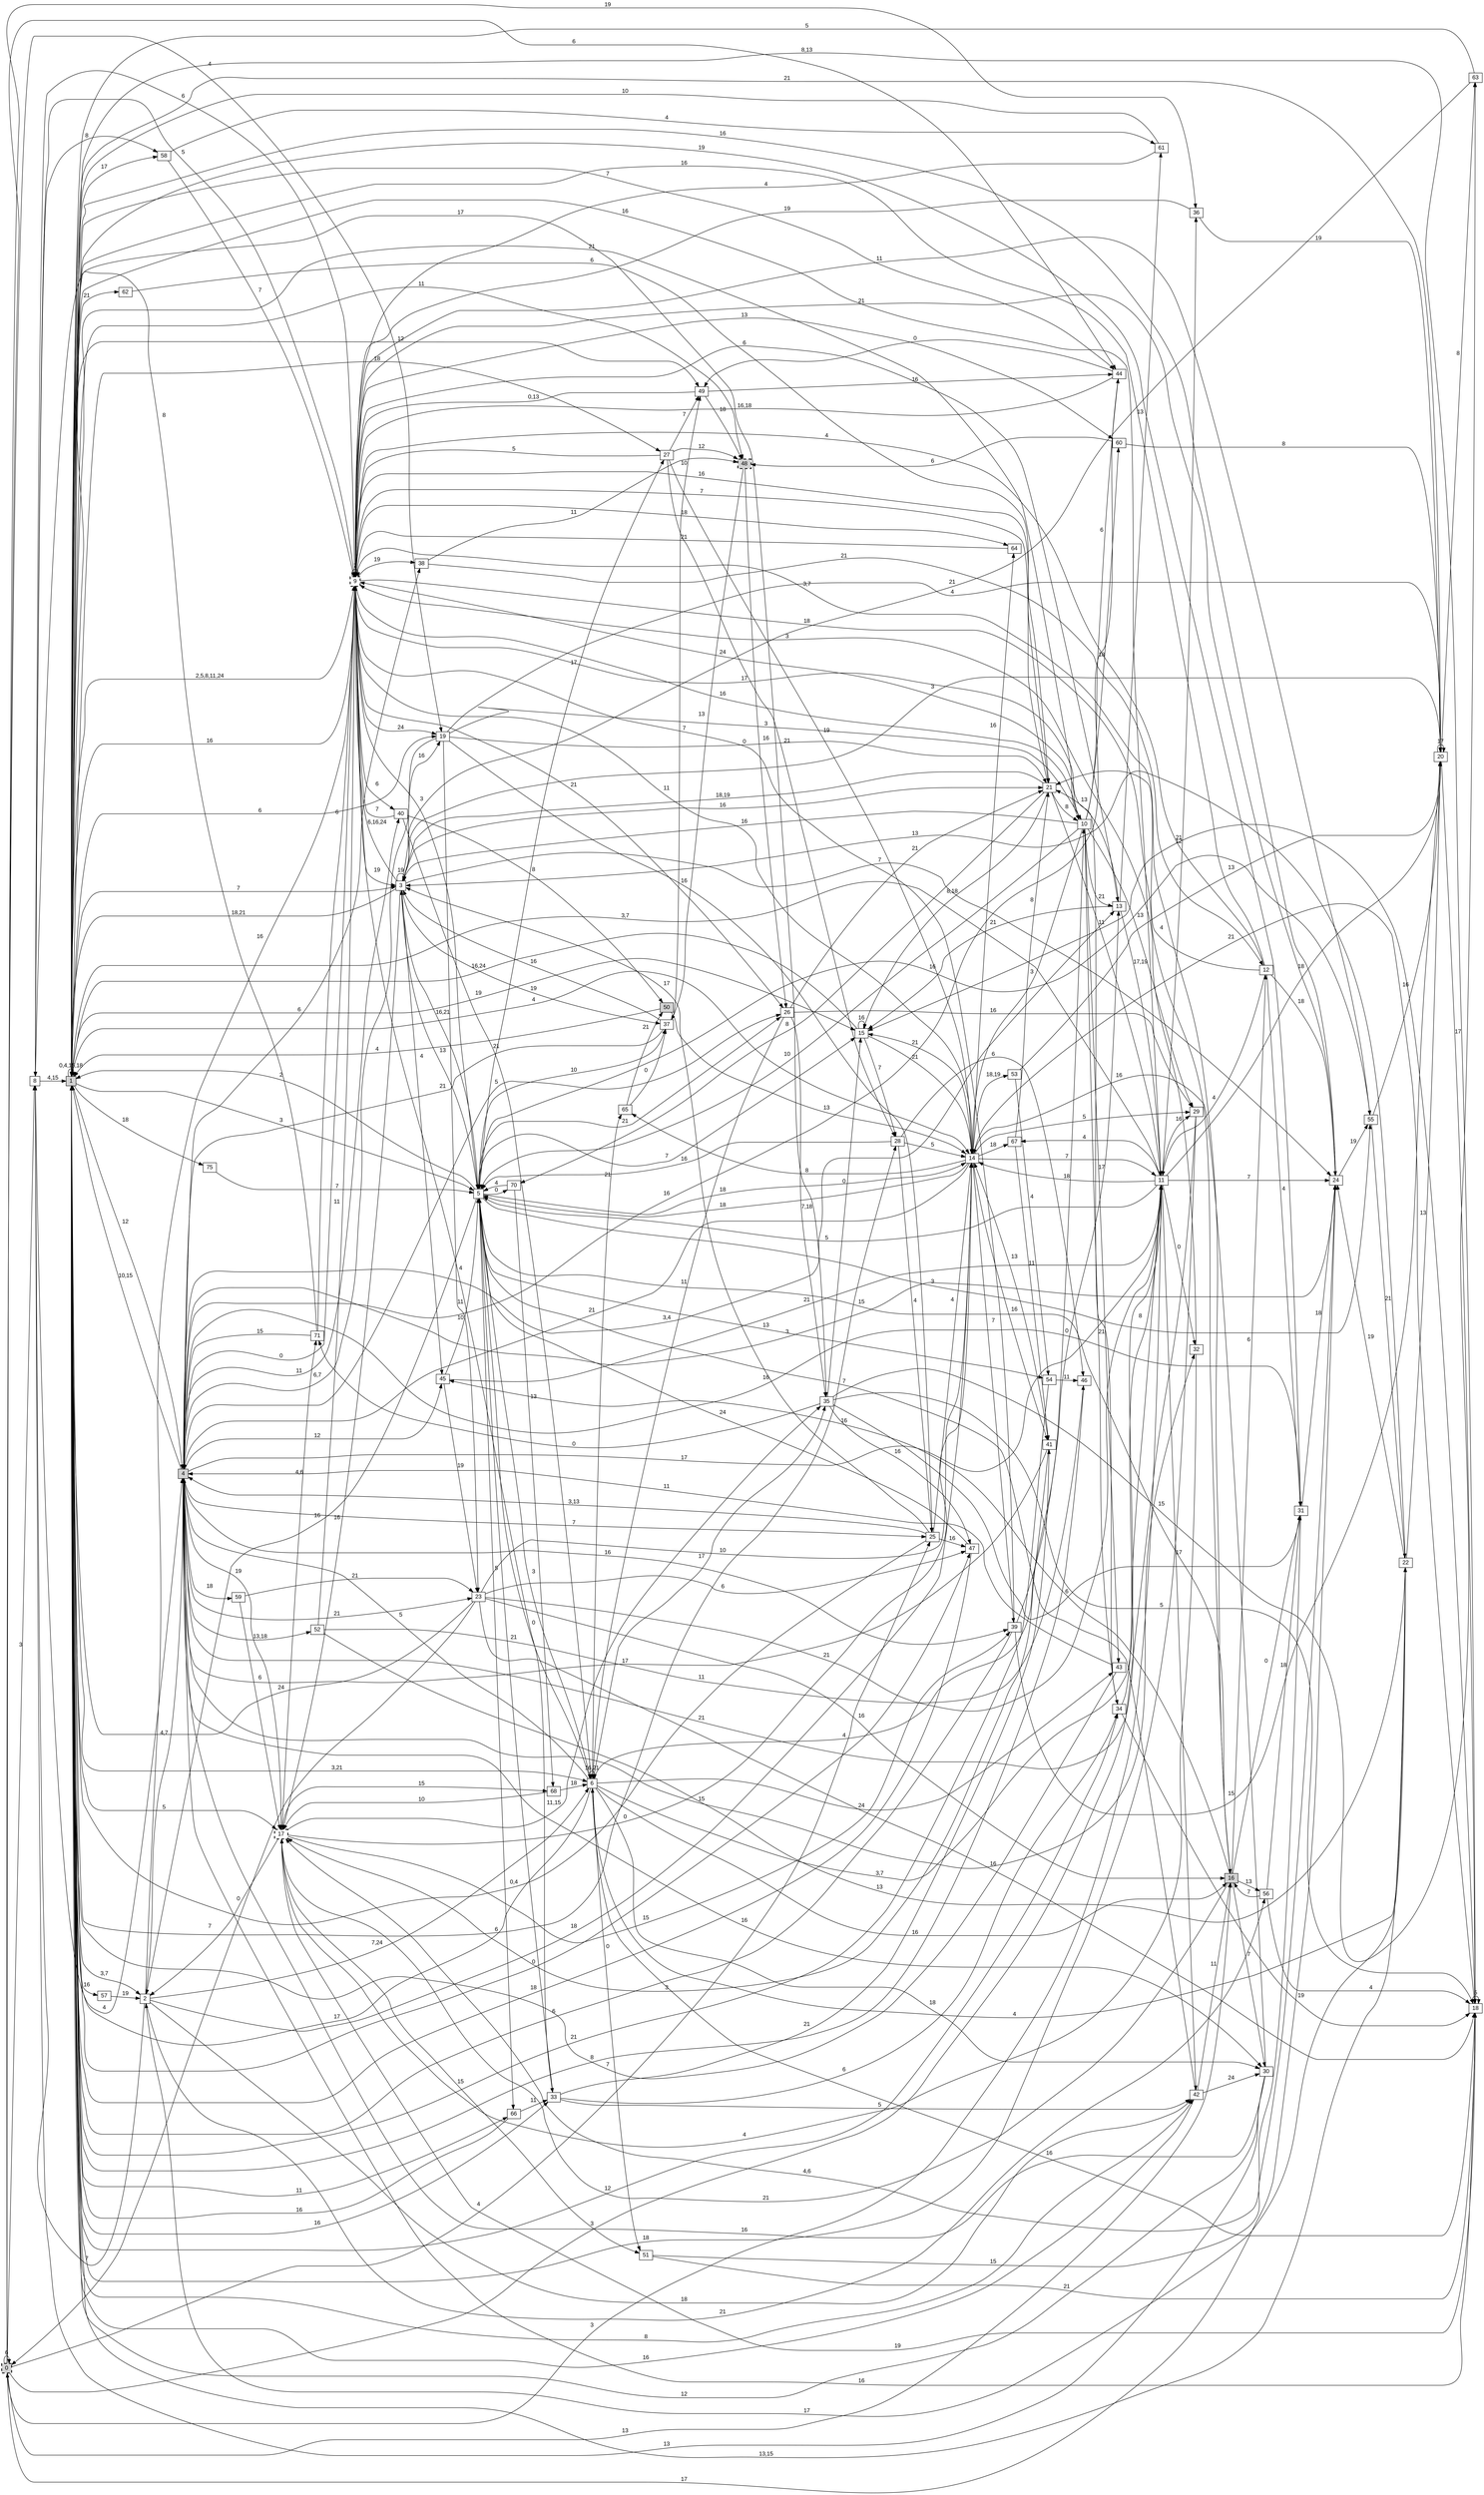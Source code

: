 digraph "NDFA" {
  rankdir=LR
  node [shape=box width=0.1 height=0.1 fontname=Arial]
  edge [fontname=Arial]
/* Estados */
 s0 [label="0" style="filled,bold,dashed"] /* I:1 F:1 D:0 */
 s1 [label="1" style="filled"] /* I:1 F:0 D:0 */
 s2 [label="2" ] /* I:0 F:0 D:0 */
 s3 [label="3" ] /* I:0 F:0 D:0 */
 s4 [label="4" style="filled"] /* I:1 F:0 D:0 */
 s5 [label="5" ] /* I:0 F:0 D:0 */
 s6 [label="6" ] /* I:0 F:0 D:0 */
 s8 [label="8" ] /* I:0 F:0 D:0 */
 s9 [label="9" style="bold,dashed"] /* I:0 F:1 D:0 */
 s10 [label="10" ] /* I:0 F:0 D:0 */
 s11 [label="11" ] /* I:0 F:0 D:0 */
 s12 [label="12" ] /* I:0 F:0 D:0 */
 s13 [label="13" ] /* I:0 F:0 D:0 */
 s14 [label="14" ] /* I:0 F:0 D:0 */
 s15 [label="15" ] /* I:0 F:0 D:0 */
 s16 [label="16" style="filled"] /* I:1 F:0 D:0 */
 s17 [label="17" style="bold,dashed"] /* I:0 F:1 D:0 */
 s18 [label="18" ] /* I:0 F:0 D:0 */
 s19 [label="19" ] /* I:0 F:0 D:0 */
 s20 [label="20" ] /* I:0 F:0 D:0 */
 s21 [label="21" ] /* I:0 F:0 D:0 */
 s22 [label="22" ] /* I:0 F:0 D:0 */
 s23 [label="23" ] /* I:0 F:0 D:0 */
 s24 [label="24" ] /* I:0 F:0 D:0 */
 s25 [label="25" ] /* I:0 F:0 D:0 */
 s26 [label="26" ] /* I:0 F:0 D:0 */
 s27 [label="27" ] /* I:0 F:0 D:0 */
 s28 [label="28" ] /* I:0 F:0 D:0 */
 s29 [label="29" ] /* I:0 F:0 D:0 */
 s30 [label="30" ] /* I:0 F:0 D:0 */
 s31 [label="31" ] /* I:0 F:0 D:0 */
 s32 [label="32" ] /* I:0 F:0 D:0 */
 s33 [label="33" ] /* I:0 F:0 D:0 */
 s34 [label="34" ] /* I:0 F:0 D:0 */
 s35 [label="35" ] /* I:0 F:0 D:0 */
 s36 [label="36" ] /* I:0 F:0 D:0 */
 s37 [label="37" ] /* I:0 F:0 D:0 */
 s38 [label="38" ] /* I:0 F:0 D:0 */
 s39 [label="39" ] /* I:0 F:0 D:0 */
 s40 [label="40" ] /* I:0 F:0 D:0 */
 s41 [label="41" ] /* I:0 F:0 D:0 */
 s42 [label="42" ] /* I:0 F:0 D:0 */
 s43 [label="43" ] /* I:0 F:0 D:0 */
 s44 [label="44" ] /* I:0 F:0 D:0 */
 s45 [label="45" ] /* I:0 F:0 D:0 */
 s46 [label="46" ] /* I:0 F:0 D:0 */
 s47 [label="47" ] /* I:0 F:0 D:0 */
 s48 [label="48" style="filled,bold,dashed"] /* I:1 F:1 D:0 */
 s49 [label="49" ] /* I:0 F:0 D:0 */
 s50 [label="50" style="filled"] /* I:1 F:0 D:0 */
 s51 [label="51" ] /* I:0 F:0 D:0 */
 s52 [label="52" ] /* I:0 F:0 D:0 */
 s53 [label="53" ] /* I:0 F:0 D:0 */
 s54 [label="54" ] /* I:0 F:0 D:0 */
 s55 [label="55" ] /* I:0 F:0 D:0 */
 s56 [label="56" ] /* I:0 F:0 D:0 */
 s57 [label="57" ] /* I:0 F:0 D:0 */
 s58 [label="58" ] /* I:0 F:0 D:0 */
 s59 [label="59" ] /* I:0 F:0 D:0 */
 s60 [label="60" ] /* I:0 F:0 D:0 */
 s61 [label="61" ] /* I:0 F:0 D:0 */
 s62 [label="62" ] /* I:0 F:0 D:0 */
 s63 [label="63" ] /* I:0 F:0 D:0 */
 s64 [label="64" ] /* I:0 F:0 D:0 */
 s65 [label="65" ] /* I:0 F:0 D:0 */
 s66 [label="66" ] /* I:0 F:0 D:0 */
 s67 [label="67" ] /* I:0 F:0 D:0 */
 s68 [label="68" ] /* I:0 F:0 D:0 */
 s70 [label="70" ] /* I:0 F:0 D:0 */
 s71 [label="71" ] /* I:0 F:0 D:0 */
 s75 [label="75" ] /* I:0 F:0 D:0 */
/* Transiciones */
  s0 -> s0 [label="6"]
  s0 -> s8 [label="3"]
  s0 -> s11 [label="3"]
  s0 -> s16 [label="13"]
  s0 -> s19 [label="4"]
  s0 -> s24 [label="17"]
  s0 -> s25 [label="4"]
  s0 -> s36 [label="19"]
  s0 -> s44 [label="6"]
  s1 -> s1 [label="0,4,15,18"]
  s1 -> s2 [label="3,7"]
  s1 -> s3 [label="7"]
  s1 -> s4 [label="12"]
  s1 -> s5 [label="3"]
  s1 -> s6 [label="3,21"]
  s1 -> s9 [label="2,5,8,11,24"]
  s1 -> s10 [label="21"]
  s1 -> s11 [label="16"]
  s1 -> s14 [label="4"]
  s1 -> s15 [label="19"]
  s1 -> s17 [label="5"]
  s1 -> s19 [label="6"]
  s1 -> s22 [label="13,15"]
  s1 -> s27 [label="18"]
  s1 -> s28 [label="6"]
  s1 -> s33 [label="16"]
  s1 -> s34 [label="12"]
  s1 -> s35 [label="17"]
  s1 -> s42 [label="8"]
  s1 -> s44 [label="7"]
  s1 -> s47 [label="0"]
  s1 -> s48 [label="11"]
  s1 -> s49 [label="12"]
  s1 -> s57 [label="16"]
  s1 -> s58 [label="17"]
  s1 -> s62 [label="21"]
  s1 -> s66 [label="11"]
  s1 -> s75 [label="18"]
  s2 -> s4 [label="4,7"]
  s2 -> s6 [label="7,24"]
  s2 -> s8 [label="7"]
  s2 -> s9 [label="16"]
  s2 -> s14 [label="18"]
  s2 -> s42 [label="18"]
  s2 -> s56 [label="21"]
  s3 -> s1 [label="18,21"]
  s3 -> s3 [label="19"]
  s3 -> s5 [label="16,21"]
  s3 -> s9 [label="6,16,24"]
  s3 -> s17 [label="16"]
  s3 -> s19 [label="16"]
  s3 -> s21 [label="16"]
  s3 -> s24 [label="7"]
  s3 -> s37 [label="19"]
  s3 -> s45 [label="4"]
  s4 -> s1 [label="10,15"]
  s4 -> s9 [label="0"]
  s4 -> s11 [label="17"]
  s4 -> s13 [label="3,4"]
  s4 -> s17 [label="19"]
  s4 -> s23 [label="21"]
  s4 -> s24 [label="3"]
  s4 -> s25 [label="7"]
  s4 -> s26 [label="5"]
  s4 -> s30 [label="16"]
  s4 -> s31 [label="16"]
  s4 -> s32 [label="15"]
  s4 -> s38 [label="6"]
  s4 -> s39 [label="16"]
  s4 -> s40 [label="11"]
  s4 -> s45 [label="12"]
  s4 -> s52 [label="13,18"]
  s4 -> s59 [label="18"]
  s5 -> s1 [label="2"]
  s5 -> s2 [label="16"]
  s5 -> s3 [label="13"]
  s5 -> s6 [label="3"]
  s5 -> s14 [label="18"]
  s5 -> s15 [label="7"]
  s5 -> s26 [label="21"]
  s5 -> s27 [label="17"]
  s5 -> s37 [label="10"]
  s5 -> s54 [label="13"]
  s5 -> s55 [label="3"]
  s5 -> s66 [label="5"]
  s5 -> s70 [label="0"]
  s6 -> s1 [label="17"]
  s6 -> s4 [label="5"]
  s6 -> s5 [label="0"]
  s6 -> s6 [label="16,21"]
  s6 -> s10 [label="4"]
  s6 -> s11 [label="3,7"]
  s6 -> s16 [label="16"]
  s6 -> s18 [label="16"]
  s6 -> s30 [label="18"]
  s6 -> s35 [label="17"]
  s6 -> s43 [label="24"]
  s6 -> s51 [label="0"]
  s6 -> s65 [label="21"]
  s8 -> s1 [label="4,15"]
  s8 -> s4 [label="4"]
  s8 -> s9 [label="6"]
  s8 -> s58 [label="8"]
  s9 -> s1 [label="16"]
  s9 -> s3 [label="19"]
  s9 -> s5 [label="3"]
  s9 -> s8 [label="5"]
  s9 -> s9 [label="7"]
  s9 -> s10 [label="16"]
  s9 -> s13 [label="6"]
  s9 -> s16 [label="18"]
  s9 -> s19 [label="24"]
  s9 -> s21 [label="16"]
  s9 -> s26 [label="21"]
  s9 -> s33 [label="4"]
  s9 -> s38 [label="19"]
  s9 -> s40 [label="6"]
  s9 -> s55 [label="11"]
  s9 -> s60 [label="13"]
  s9 -> s64 [label="18"]
  s10 -> s3 [label="16"]
  s10 -> s5 [label="10"]
  s10 -> s9 [label="24"]
  s10 -> s13 [label="21"]
  s10 -> s14 [label="3"]
  s10 -> s29 [label="13"]
  s10 -> s34 [label="21"]
  s10 -> s43 [label="17"]
  s10 -> s44 [label="6"]
  s10 -> s60 [label="18"]
  s11 -> s0 [label="3"]
  s11 -> s1 [label="3,7"]
  s11 -> s5 [label="5"]
  s11 -> s14 [label="18"]
  s11 -> s20 [label="18"]
  s11 -> s24 [label="7"]
  s11 -> s29 [label="16"]
  s11 -> s32 [label="0"]
  s11 -> s36 [label="12"]
  s11 -> s42 [label="17"]
  s11 -> s67 [label="4"]
  s12 -> s1 [label="16"]
  s12 -> s9 [label="4"]
  s12 -> s11 [label="4"]
  s12 -> s21 [label="4"]
  s12 -> s24 [label="18"]
  s12 -> s31 [label="4"]
  s13 -> s11 [label="17,19"]
  s13 -> s15 [label="21"]
  s13 -> s21 [label="13"]
  s13 -> s61 [label="13"]
  s14 -> s4 [label="21"]
  s14 -> s5 [label="18"]
  s14 -> s9 [label="11"]
  s14 -> s11 [label="7"]
  s14 -> s15 [label="21"]
  s14 -> s18 [label="21"]
  s14 -> s29 [label="5"]
  s14 -> s39 [label="7"]
  s14 -> s41 [label="16"]
  s14 -> s53 [label="18,19"]
  s14 -> s64 [label="16"]
  s14 -> s65 [label="8"]
  s14 -> s67 [label="18"]
  s15 -> s1 [label="16,24"]
  s15 -> s14 [label="21"]
  s15 -> s15 [label="16"]
  s15 -> s28 [label="7"]
  s16 -> s5 [label="15"]
  s16 -> s9 [label="3,7"]
  s16 -> s12 [label="6"]
  s16 -> s17 [label="21"]
  s16 -> s30 [label="7"]
  s16 -> s31 [label="0"]
  s16 -> s45 [label="16"]
  s16 -> s56 [label="13"]
  s17 -> s2 [label="7"]
  s17 -> s14 [label="0"]
  s17 -> s18 [label="19"]
  s17 -> s35 [label="11,15"]
  s17 -> s39 [label="15"]
  s17 -> s51 [label="15"]
  s17 -> s68 [label="15"]
  s17 -> s71 [label="4,6"]
  s18 -> s1 [label="8,13"]
  s18 -> s4 [label="16"]
  s18 -> s15 [label="21"]
  s18 -> s18 [label="5"]
  s19 -> s4 [label="6,7"]
  s19 -> s10 [label="3"]
  s19 -> s20 [label="4"]
  s19 -> s21 [label="0"]
  s19 -> s23 [label="11"]
  s19 -> s25 [label="16"]
  s20 -> s1 [label="21"]
  s20 -> s3 [label="3"]
  s20 -> s18 [label="17"]
  s20 -> s20 [label="17"]
  s20 -> s63 [label="8"]
  s21 -> s3 [label="18,19"]
  s21 -> s9 [label="7"]
  s21 -> s10 [label="8"]
  s21 -> s11 [label="11"]
  s21 -> s15 [label="8,18"]
  s21 -> s70 [label="8"]
  s22 -> s2 [label="17"]
  s22 -> s3 [label="13"]
  s22 -> s6 [label="4"]
  s22 -> s20 [label="13"]
  s22 -> s24 [label="19"]
  s23 -> s0 [label="0"]
  s23 -> s1 [label="24"]
  s23 -> s11 [label="21"]
  s23 -> s14 [label="10"]
  s23 -> s16 [label="16"]
  s23 -> s18 [label="16"]
  s23 -> s47 [label="6"]
  s24 -> s1 [label="16"]
  s24 -> s9 [label="21"]
  s24 -> s55 [label="19"]
  s25 -> s1 [label="0,4"]
  s25 -> s3 [label="17"]
  s25 -> s4 [label="3,13"]
  s25 -> s14 [label="4"]
  s25 -> s47 [label="16"]
  s26 -> s6 [label="11"]
  s26 -> s21 [label="21"]
  s26 -> s29 [label="16"]
  s26 -> s35 [label="7,18"]
  s27 -> s9 [label="5"]
  s27 -> s14 [label="19"]
  s27 -> s28 [label="21"]
  s27 -> s48 [label="12"]
  s27 -> s49 [label="7"]
  s28 -> s5 [label="16"]
  s28 -> s14 [label="5"]
  s28 -> s25 [label="4"]
  s28 -> s46 [label="6"]
  s29 -> s1 [label="18"]
  s29 -> s4 [label="21"]
  s30 -> s1 [label="12"]
  s30 -> s4 [label="16"]
  s30 -> s8 [label="13"]
  s30 -> s14 [label="16"]
  s31 -> s1 [label="19"]
  s31 -> s17 [label="4,6"]
  s31 -> s24 [label="18"]
  s32 -> s9 [label="3"]
  s32 -> s17 [label="4"]
  s33 -> s5 [label="21"]
  s33 -> s34 [label="6"]
  s33 -> s41 [label="21"]
  s33 -> s42 [label="5"]
  s34 -> s9 [label="17"]
  s34 -> s11 [label="8"]
  s34 -> s18 [label="19"]
  s35 -> s15 [label="0"]
  s35 -> s18 [label="5"]
  s35 -> s31 [label="6"]
  s35 -> s47 [label="16"]
  s35 -> s63 [label="15"]
  s35 -> s71 [label="0"]
  s36 -> s9 [label="19"]
  s36 -> s20 [label="19"]
  s37 -> s3 [label="16"]
  s37 -> s4 [label="21"]
  s37 -> s49 [label="10"]
  s38 -> s12 [label="21"]
  s38 -> s48 [label="11"]
  s39 -> s1 [label="6"]
  s39 -> s9 [label="7"]
  s39 -> s13 [label="0"]
  s39 -> s20 [label="15"]
  s40 -> s6 [label="21"]
  s40 -> s9 [label="7"]
  s40 -> s50 [label="8"]
  s41 -> s4 [label="17"]
  s41 -> s14 [label="13"]
  s41 -> s17 [label="3"]
  s42 -> s1 [label="16"]
  s42 -> s5 [label="7"]
  s42 -> s16 [label="11"]
  s42 -> s30 [label="24"]
  s43 -> s1 [label="7"]
  s43 -> s4 [label="11"]
  s44 -> s4 [label="16"]
  s44 -> s9 [label="16,18"]
  s44 -> s49 [label="0"]
  s45 -> s5 [label="10"]
  s45 -> s11 [label="21"]
  s45 -> s23 [label="19"]
  s46 -> s1 [label="8"]
  s47 -> s1 [label="18"]
  s47 -> s5 [label="24"]
  s48 -> s26 [label="16"]
  s48 -> s37 [label="13"]
  s49 -> s9 [label="0,13"]
  s49 -> s44 [label="16"]
  s49 -> s48 [label="18"]
  s50 -> s1 [label="4"]
  s50 -> s14 [label="13"]
  s51 -> s18 [label="21"]
  s51 -> s24 [label="15"]
  s52 -> s9 [label="11"]
  s52 -> s22 [label="13"]
  s52 -> s46 [label="11"]
  s53 -> s20 [label="13"]
  s53 -> s54 [label="4"]
  s54 -> s1 [label="21"]
  s54 -> s46 [label="11"]
  s55 -> s5 [label="16"]
  s55 -> s20 [label="16"]
  s55 -> s22 [label="21"]
  s56 -> s16 [label="7"]
  s56 -> s18 [label="4"]
  s56 -> s31 [label="18"]
  s57 -> s2 [label="19"]
  s58 -> s9 [label="7"]
  s58 -> s61 [label="4"]
  s59 -> s17 [label="6"]
  s59 -> s23 [label="21"]
  s60 -> s20 [label="8"]
  s60 -> s48 [label="6"]
  s61 -> s1 [label="10"]
  s61 -> s9 [label="4"]
  s62 -> s21 [label="6"]
  s63 -> s1 [label="5"]
  s63 -> s3 [label="21"]
  s64 -> s9 [label="21"]
  s65 -> s37 [label="0"]
  s65 -> s50 [label="21"]
  s66 -> s1 [label="16"]
  s66 -> s33 [label="11"]
  s67 -> s21 [label="8"]
  s67 -> s41 [label="11"]
  s68 -> s6 [label="18"]
  s68 -> s17 [label="10"]
  s70 -> s5 [label="4"]
  s70 -> s68 [label="13"]
  s71 -> s4 [label="15"]
  s71 -> s8 [label="8"]
  s71 -> s9 [label="6"]
  s75 -> s5 [label="7"]
}
